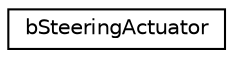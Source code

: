 digraph G
{
  edge [fontname="Helvetica",fontsize="10",labelfontname="Helvetica",labelfontsize="10"];
  node [fontname="Helvetica",fontsize="10",shape=record];
  rankdir=LR;
  Node1 [label="bSteeringActuator",height=0.2,width=0.4,color="black", fillcolor="white", style="filled",URL="$dc/dbe/structbSteeringActuator.html"];
}
